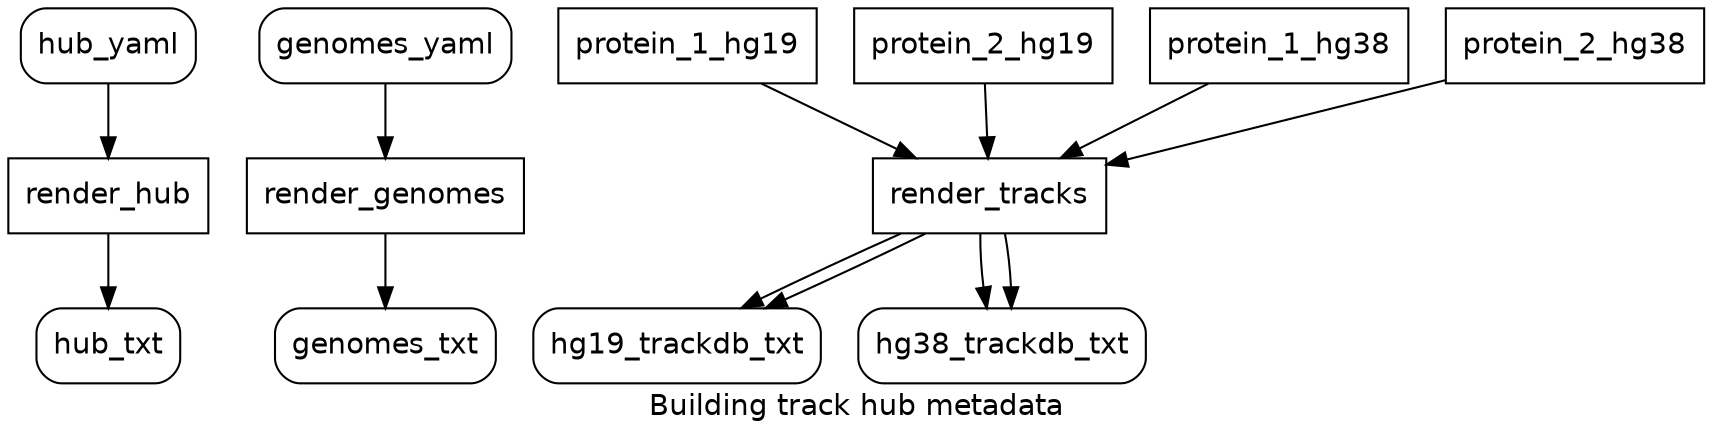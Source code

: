 digraph {
  graph [fontname = "helvetica", dpi=300];
  node [fontname = "helvetica"];
  edge [fontname = "helvetica"];

  label="Building track hub metadata"

  node[shape="box", style="rounded"]
    hub_yaml; genomes_yaml; hub_txt; genomes_txt; hg19_trackdb_txt; hg38_trackdb_txt;

  node[shape="box",style=""]

  hub_yaml->render_hub->hub_txt
  genomes_yaml->render_genomes->genomes_txt

  protein_1_hg19->render_tracks->hg19_trackdb_txt
  protein_2_hg19->render_tracks->hg19_trackdb_txt
  protein_1_hg38->render_tracks->hg38_trackdb_txt
  protein_2_hg38->render_tracks->hg38_trackdb_txt
}

# Process is rectangle
# input/output is parallelogram
# roundrects for start/end
